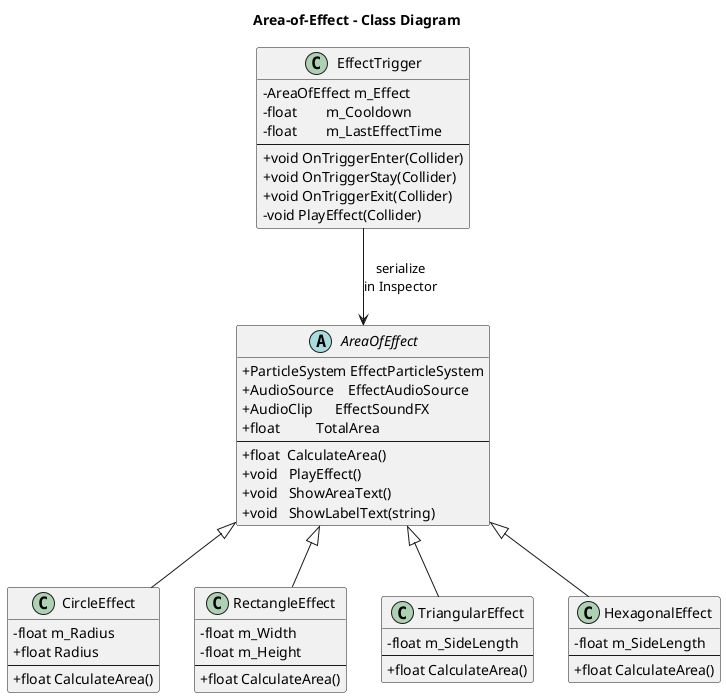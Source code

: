 ﻿@startuml
title Area-of-Effect – Class Diagram

skinparam classAttributeIconSize 0

abstract class AreaOfEffect {
    +ParticleSystem EffectParticleSystem
    +AudioSource    EffectAudioSource
    +AudioClip      EffectSoundFX
    +float          TotalArea
    --
    +float  CalculateArea()
    +void   PlayEffect()
    +void   ShowAreaText()
    +void   ShowLabelText(string)
}

class CircleEffect {
    -float m_Radius
    +float Radius
    --
    +float CalculateArea()
}

class RectangleEffect {
    -float m_Width
    -float m_Height
    --
    +float CalculateArea()
}

class TriangularEffect {
    -float m_SideLength
    --
    +float CalculateArea()
}

class HexagonalEffect {
    -float m_SideLength
    --
    +float CalculateArea()
}

class EffectTrigger {
    -AreaOfEffect m_Effect
    -float        m_Cooldown
    -float        m_LastEffectTime
    --
    +void OnTriggerEnter(Collider)
    +void OnTriggerStay(Collider)
    +void OnTriggerExit(Collider)
    -void PlayEffect(Collider)
}

AreaOfEffect <|-- CircleEffect
AreaOfEffect <|-- RectangleEffect
AreaOfEffect <|-- TriangularEffect
AreaOfEffect <|-- HexagonalEffect

EffectTrigger --> AreaOfEffect : «serialize\nin Inspector»
@enduml